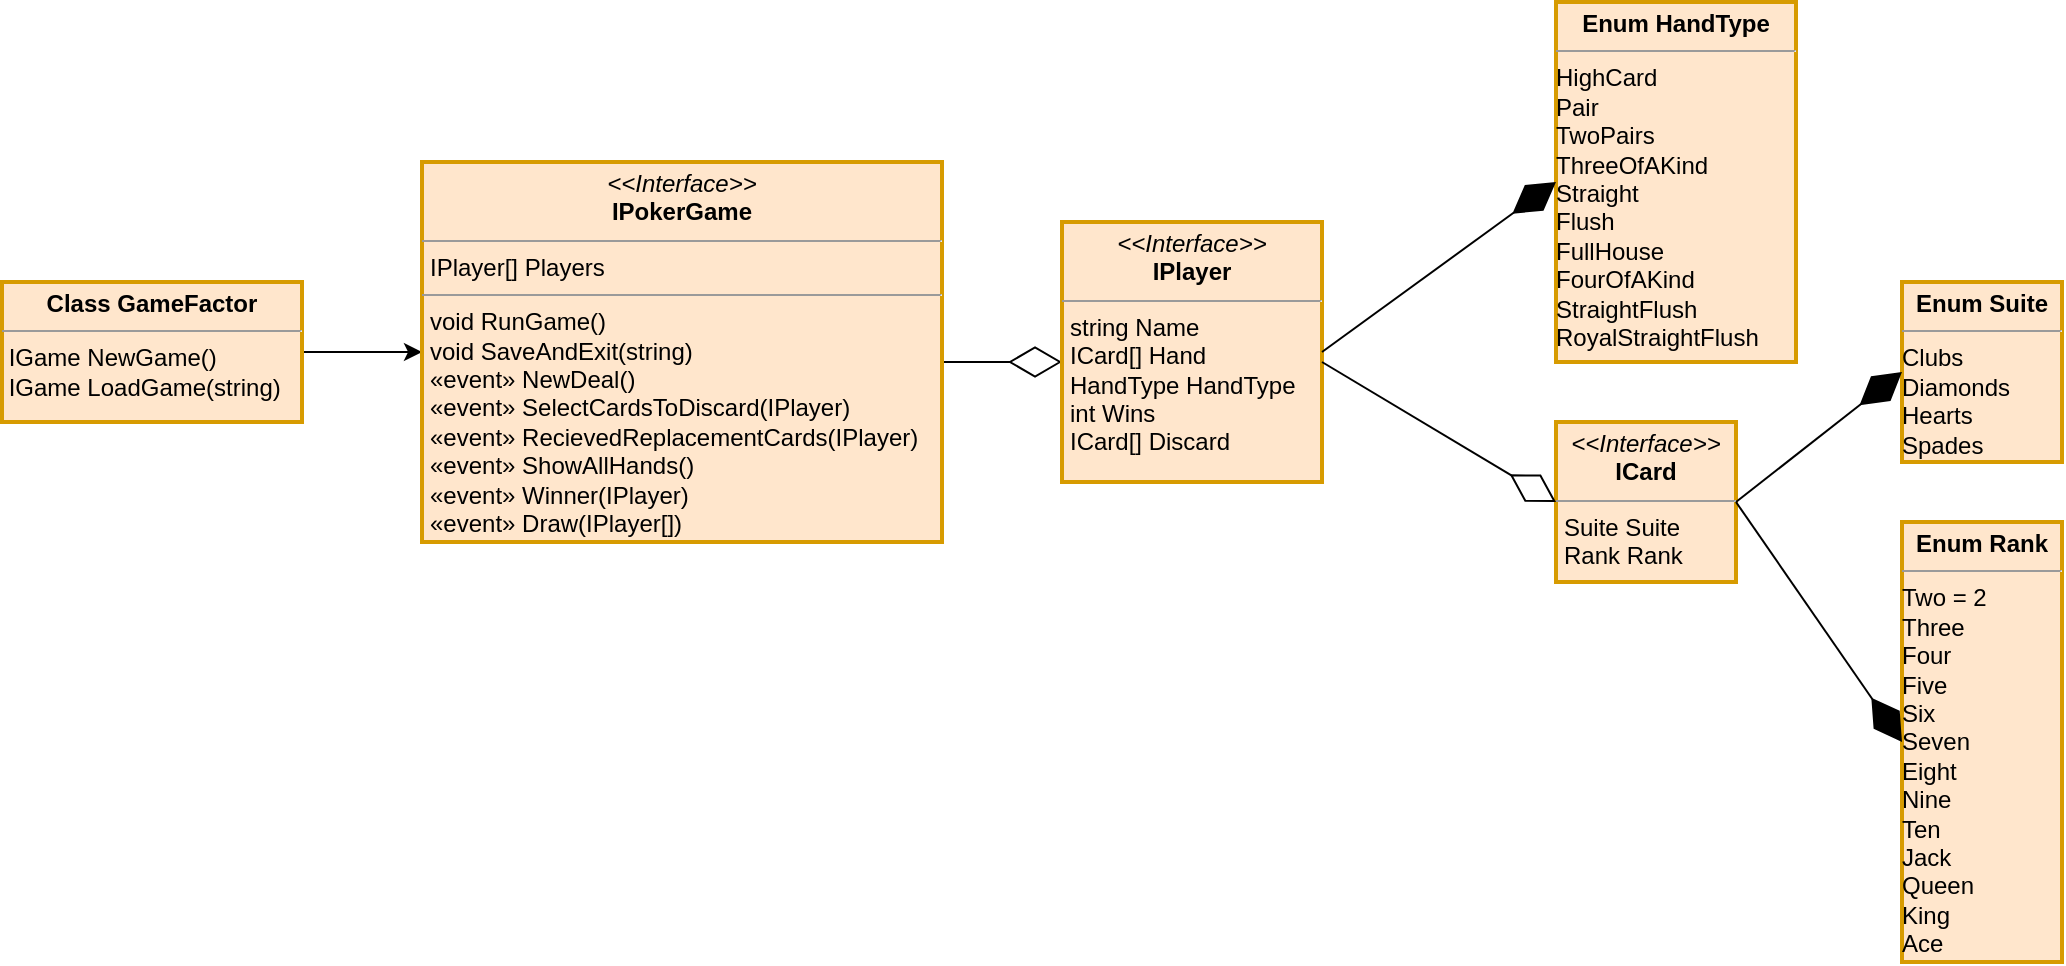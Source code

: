 <mxfile version="13.8.1" type="github">
  <diagram id="C5RBs43oDa-KdzZeNtuy" name="Page-1">
    <mxGraphModel dx="2062" dy="1122" grid="1" gridSize="10" guides="1" tooltips="1" connect="1" arrows="1" fold="1" page="1" pageScale="1" pageWidth="827" pageHeight="1169" math="0" shadow="0">
      <root>
        <mxCell id="WIyWlLk6GJQsqaUBKTNV-0" />
        <mxCell id="WIyWlLk6GJQsqaUBKTNV-1" parent="WIyWlLk6GJQsqaUBKTNV-0" />
        <mxCell id="qwY-LyKIQXxQT6gyZlUQ-12" value="" style="endArrow=diamondThin;endFill=0;endSize=24;html=1;fontSize=12;rounded=1;" edge="1" parent="WIyWlLk6GJQsqaUBKTNV-1">
          <mxGeometry width="160" relative="1" as="geometry">
            <mxPoint x="520" y="190" as="sourcePoint" />
            <mxPoint x="580" y="190" as="targetPoint" />
          </mxGeometry>
        </mxCell>
        <mxCell id="qwY-LyKIQXxQT6gyZlUQ-9" style="edgeStyle=orthogonalEdgeStyle;rounded=0;orthogonalLoop=1;jettySize=auto;html=1;exitX=1;exitY=0.5;exitDx=0;exitDy=0;entryX=0;entryY=0.5;entryDx=0;entryDy=0;" edge="1" parent="WIyWlLk6GJQsqaUBKTNV-1" source="qwY-LyKIQXxQT6gyZlUQ-0" target="qwY-LyKIQXxQT6gyZlUQ-1">
          <mxGeometry relative="1" as="geometry" />
        </mxCell>
        <mxCell id="qwY-LyKIQXxQT6gyZlUQ-0" value="&lt;p style=&quot;margin: 0px ; margin-top: 4px ; text-align: center&quot;&gt;&lt;b&gt;Class GameFactor&lt;/b&gt;&lt;/p&gt;&lt;hr size=&quot;1&quot;&gt;&amp;nbsp;IGame NewGame()&lt;br&gt;&amp;nbsp;IGame LoadGame(string)&lt;br&gt;&lt;div style=&quot;height: 2px&quot;&gt;&lt;/div&gt;" style="verticalAlign=top;align=left;overflow=fill;fontSize=12;fontFamily=Helvetica;html=1;fillColor=#ffe6cc;strokeColor=#d79b00;strokeWidth=2;" vertex="1" parent="WIyWlLk6GJQsqaUBKTNV-1">
          <mxGeometry x="50" y="150" width="150" height="70" as="geometry" />
        </mxCell>
        <mxCell id="qwY-LyKIQXxQT6gyZlUQ-1" value="&lt;p style=&quot;margin: 0px ; margin-top: 4px ; text-align: center&quot;&gt;&lt;i&gt;&amp;lt;&amp;lt;Interface&amp;gt;&amp;gt;&lt;/i&gt;&lt;br&gt;&lt;b&gt;IPokerGame&lt;/b&gt;&lt;/p&gt;&lt;hr size=&quot;1&quot;&gt;&lt;p style=&quot;margin: 0px ; margin-left: 4px&quot;&gt;IPlayer[] Players&lt;/p&gt;&lt;hr size=&quot;1&quot;&gt;&lt;p style=&quot;margin: 0px ; margin-left: 4px&quot;&gt;void RunGame()&lt;/p&gt;&lt;p style=&quot;margin: 0px ; margin-left: 4px&quot;&gt;void SaveAndExit(string)&lt;/p&gt;&lt;p style=&quot;margin: 0px ; margin-left: 4px&quot;&gt;«event» NewDeal()&lt;/p&gt;&lt;p style=&quot;margin: 0px ; margin-left: 4px&quot;&gt;«event»&amp;nbsp;SelectCardsToDiscard(IPlayer)&lt;/p&gt;&lt;p style=&quot;margin: 0px ; margin-left: 4px&quot;&gt;«event» RecievedReplacementCards(IPlayer)&lt;/p&gt;&lt;p style=&quot;margin: 0px ; margin-left: 4px&quot;&gt;«event» ShowAllHands()&lt;/p&gt;&lt;p style=&quot;margin: 0px ; margin-left: 4px&quot;&gt;«event» Winner(IPlayer)&lt;/p&gt;&lt;p style=&quot;margin: 0px ; margin-left: 4px&quot;&gt;«event» Draw(IPlayer[])&lt;/p&gt;" style="verticalAlign=top;align=left;overflow=fill;fontSize=12;fontFamily=Helvetica;html=1;fillColor=#ffe6cc;strokeColor=#d79b00;strokeWidth=2;" vertex="1" parent="WIyWlLk6GJQsqaUBKTNV-1">
          <mxGeometry x="260" y="90" width="260" height="190" as="geometry" />
        </mxCell>
        <mxCell id="qwY-LyKIQXxQT6gyZlUQ-2" value="&lt;p style=&quot;margin: 0px ; margin-top: 4px ; text-align: center&quot;&gt;&lt;i&gt;&amp;lt;&amp;lt;Interface&amp;gt;&amp;gt;&lt;/i&gt;&lt;br&gt;&lt;b&gt;IPlayer&lt;/b&gt;&lt;/p&gt;&lt;hr size=&quot;1&quot;&gt;&lt;p style=&quot;margin: 0px ; margin-left: 4px&quot;&gt;string Name&lt;/p&gt;&lt;p style=&quot;margin: 0px ; margin-left: 4px&quot;&gt;I&lt;span&gt;Card[]&amp;nbsp;&lt;/span&gt;&lt;span&gt;Hand&lt;/span&gt;&lt;/p&gt;&lt;p style=&quot;margin: 0px ; margin-left: 4px&quot;&gt;&lt;span&gt;HandType HandType&lt;/span&gt;&lt;/p&gt;&lt;p style=&quot;margin: 0px ; margin-left: 4px&quot;&gt;&lt;span&gt;int Wins&lt;/span&gt;&lt;/p&gt;&lt;p style=&quot;margin: 0px ; margin-left: 4px&quot;&gt;&lt;span&gt;ICard[] Discard&lt;/span&gt;&lt;/p&gt;&lt;p style=&quot;margin: 0px ; margin-left: 4px&quot;&gt;&lt;br&gt;&lt;/p&gt;" style="verticalAlign=top;align=left;overflow=fill;fontSize=12;fontFamily=Helvetica;html=1;fillColor=#ffe6cc;strokeColor=#d79b00;strokeWidth=2;" vertex="1" parent="WIyWlLk6GJQsqaUBKTNV-1">
          <mxGeometry x="580" y="120" width="130" height="130" as="geometry" />
        </mxCell>
        <mxCell id="qwY-LyKIQXxQT6gyZlUQ-21" value="&lt;p style=&quot;margin: 0px ; margin-top: 4px ; text-align: center&quot;&gt;&lt;b&gt;Enum HandType&lt;/b&gt;&lt;/p&gt;&lt;hr size=&quot;1&quot;&gt;HighCard&lt;br&gt;Pair&lt;br&gt;TwoPairs&lt;br&gt;ThreeOfAKind&lt;br&gt;Straight&lt;br&gt;Flush&lt;br&gt;FullHouse&lt;br&gt;FourOfAKind&lt;br&gt;StraightFlush&lt;br&gt;RoyalStraightFlush" style="verticalAlign=top;align=left;overflow=fill;fontSize=12;fontFamily=Helvetica;html=1;comic=0;strokeColor=#d79b00;strokeWidth=2;fillColor=#ffe6cc;" vertex="1" parent="WIyWlLk6GJQsqaUBKTNV-1">
          <mxGeometry x="827" y="10" width="120" height="180" as="geometry" />
        </mxCell>
        <mxCell id="qwY-LyKIQXxQT6gyZlUQ-23" value="&lt;p style=&quot;margin: 0px ; margin-top: 4px ; text-align: center&quot;&gt;&lt;i&gt;&amp;lt;&amp;lt;Interface&amp;gt;&amp;gt;&lt;/i&gt;&lt;br&gt;&lt;b&gt;ICard&lt;/b&gt;&lt;/p&gt;&lt;hr size=&quot;1&quot;&gt;&lt;p style=&quot;margin: 0px ; margin-left: 4px&quot;&gt;Suite Suite&lt;/p&gt;&lt;p style=&quot;margin: 0px ; margin-left: 4px&quot;&gt;Rank Rank&lt;br&gt;&lt;/p&gt;" style="verticalAlign=top;align=left;overflow=fill;fontSize=12;fontFamily=Helvetica;html=1;comic=0;strokeColor=#d79b00;strokeWidth=2;fillColor=#ffe6cc;" vertex="1" parent="WIyWlLk6GJQsqaUBKTNV-1">
          <mxGeometry x="827" y="220" width="90" height="80" as="geometry" />
        </mxCell>
        <mxCell id="qwY-LyKIQXxQT6gyZlUQ-24" value="" style="endArrow=diamondThin;endFill=0;endSize=24;html=1;strokeColor=#000000;fontSize=12;entryX=0;entryY=0.5;entryDx=0;entryDy=0;" edge="1" parent="WIyWlLk6GJQsqaUBKTNV-1" target="qwY-LyKIQXxQT6gyZlUQ-23">
          <mxGeometry width="160" relative="1" as="geometry">
            <mxPoint x="710" y="190" as="sourcePoint" />
            <mxPoint x="870" y="190" as="targetPoint" />
          </mxGeometry>
        </mxCell>
        <mxCell id="qwY-LyKIQXxQT6gyZlUQ-25" value="" style="endArrow=diamondThin;endFill=1;endSize=24;html=1;strokeColor=#000000;fontSize=12;exitX=1;exitY=0.5;exitDx=0;exitDy=0;entryX=0;entryY=0.5;entryDx=0;entryDy=0;" edge="1" parent="WIyWlLk6GJQsqaUBKTNV-1" source="qwY-LyKIQXxQT6gyZlUQ-2" target="qwY-LyKIQXxQT6gyZlUQ-21">
          <mxGeometry width="160" relative="1" as="geometry">
            <mxPoint x="900" y="140" as="sourcePoint" />
            <mxPoint x="1060" y="140" as="targetPoint" />
          </mxGeometry>
        </mxCell>
        <mxCell id="qwY-LyKIQXxQT6gyZlUQ-26" value="&lt;p style=&quot;margin: 0px ; margin-top: 4px ; text-align: center&quot;&gt;&lt;b&gt;Enum Suite&lt;/b&gt;&lt;/p&gt;&lt;hr size=&quot;1&quot;&gt;Clubs&lt;br&gt;Diamonds&lt;br&gt;Hearts&lt;br&gt;Spades" style="verticalAlign=top;align=left;overflow=fill;fontSize=12;fontFamily=Helvetica;html=1;comic=0;strokeColor=#d79b00;strokeWidth=2;fillColor=#ffe6cc;" vertex="1" parent="WIyWlLk6GJQsqaUBKTNV-1">
          <mxGeometry x="1000" y="150" width="80" height="90" as="geometry" />
        </mxCell>
        <mxCell id="qwY-LyKIQXxQT6gyZlUQ-27" value="&lt;p style=&quot;margin: 0px ; margin-top: 4px ; text-align: center&quot;&gt;&lt;b&gt;Enum Rank&lt;/b&gt;&lt;/p&gt;&lt;hr size=&quot;1&quot;&gt;Two = 2&lt;br&gt;Three&lt;br&gt;Four&lt;br&gt;Five&lt;br&gt;Six&lt;br&gt;Seven&lt;br&gt;Eight&lt;br&gt;Nine&lt;br&gt;Ten&lt;br&gt;Jack&lt;br&gt;Queen&lt;br&gt;King&lt;br&gt;Ace" style="verticalAlign=top;align=left;overflow=fill;fontSize=12;fontFamily=Helvetica;html=1;comic=0;strokeColor=#d79b00;strokeWidth=2;fillColor=#ffe6cc;" vertex="1" parent="WIyWlLk6GJQsqaUBKTNV-1">
          <mxGeometry x="1000" y="270" width="80" height="220" as="geometry" />
        </mxCell>
        <mxCell id="qwY-LyKIQXxQT6gyZlUQ-28" value="" style="endArrow=diamondThin;endFill=1;endSize=24;html=1;strokeColor=#000000;fontSize=12;exitX=1;exitY=0.5;exitDx=0;exitDy=0;entryX=0;entryY=0.5;entryDx=0;entryDy=0;" edge="1" parent="WIyWlLk6GJQsqaUBKTNV-1" source="qwY-LyKIQXxQT6gyZlUQ-23" target="qwY-LyKIQXxQT6gyZlUQ-26">
          <mxGeometry width="160" relative="1" as="geometry">
            <mxPoint x="720" y="195" as="sourcePoint" />
            <mxPoint x="837" y="110" as="targetPoint" />
          </mxGeometry>
        </mxCell>
        <mxCell id="qwY-LyKIQXxQT6gyZlUQ-29" value="" style="endArrow=diamondThin;endFill=1;endSize=24;html=1;strokeColor=#000000;fontSize=12;exitX=1;exitY=0.5;exitDx=0;exitDy=0;entryX=0;entryY=0.5;entryDx=0;entryDy=0;" edge="1" parent="WIyWlLk6GJQsqaUBKTNV-1" source="qwY-LyKIQXxQT6gyZlUQ-23" target="qwY-LyKIQXxQT6gyZlUQ-27">
          <mxGeometry width="160" relative="1" as="geometry">
            <mxPoint x="730" y="205" as="sourcePoint" />
            <mxPoint x="847" y="120" as="targetPoint" />
          </mxGeometry>
        </mxCell>
      </root>
    </mxGraphModel>
  </diagram>
</mxfile>

